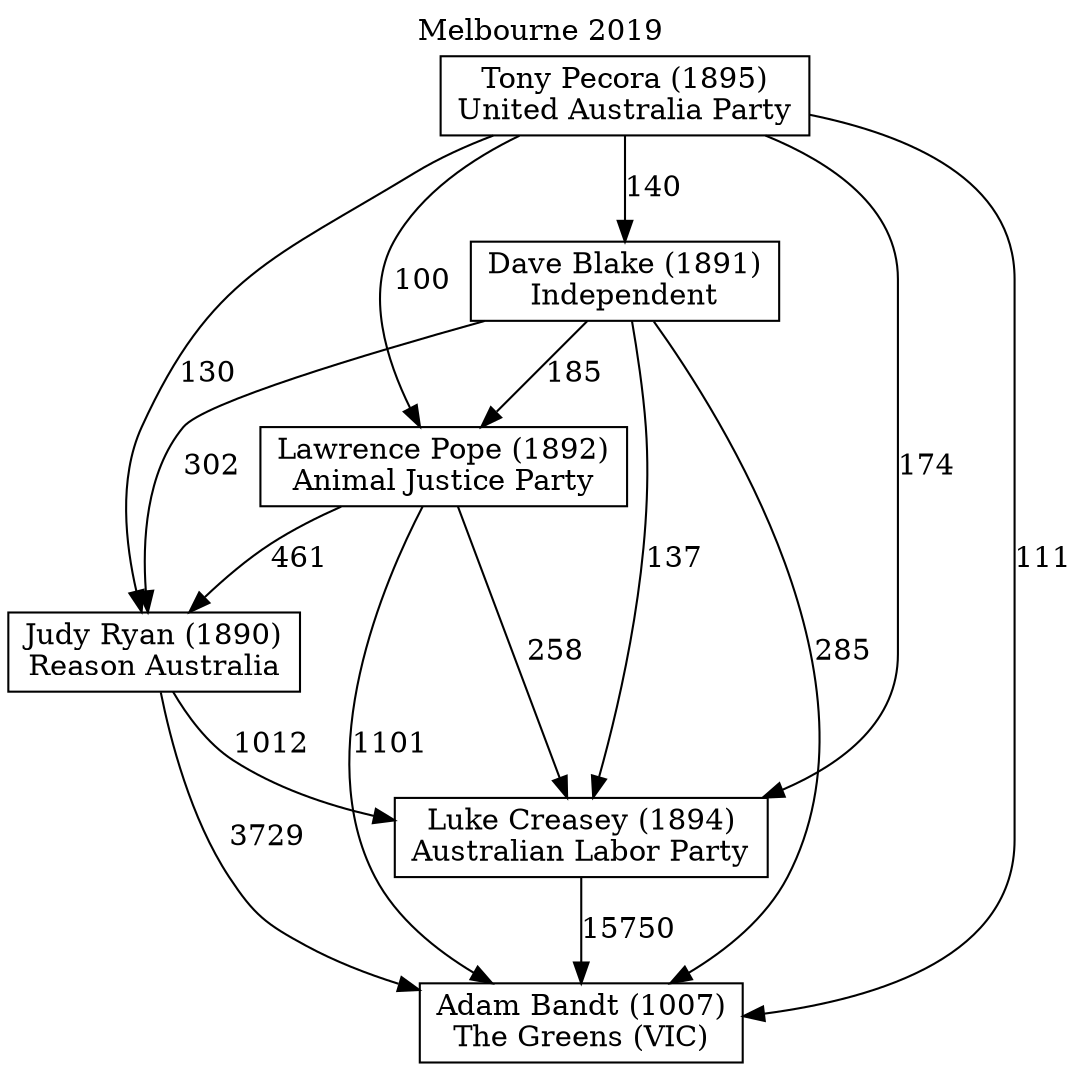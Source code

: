 // House preference flow
digraph "Adam Bandt (1007)_Melbourne_2019" {
	graph [label="Melbourne 2019" labelloc=t mclimit=10]
	node [shape=box]
	"Adam Bandt (1007)" [label="Adam Bandt (1007)
The Greens (VIC)"]
	"Dave Blake (1891)" [label="Dave Blake (1891)
Independent"]
	"Judy Ryan (1890)" [label="Judy Ryan (1890)
Reason Australia"]
	"Lawrence Pope (1892)" [label="Lawrence Pope (1892)
Animal Justice Party"]
	"Luke Creasey (1894)" [label="Luke Creasey (1894)
Australian Labor Party"]
	"Tony Pecora (1895)" [label="Tony Pecora (1895)
United Australia Party"]
	"Dave Blake (1891)" -> "Adam Bandt (1007)" [label=285]
	"Dave Blake (1891)" -> "Judy Ryan (1890)" [label=302]
	"Dave Blake (1891)" -> "Lawrence Pope (1892)" [label=185]
	"Dave Blake (1891)" -> "Luke Creasey (1894)" [label=137]
	"Judy Ryan (1890)" -> "Adam Bandt (1007)" [label=3729]
	"Judy Ryan (1890)" -> "Luke Creasey (1894)" [label=1012]
	"Lawrence Pope (1892)" -> "Adam Bandt (1007)" [label=1101]
	"Lawrence Pope (1892)" -> "Judy Ryan (1890)" [label=461]
	"Lawrence Pope (1892)" -> "Luke Creasey (1894)" [label=258]
	"Luke Creasey (1894)" -> "Adam Bandt (1007)" [label=15750]
	"Tony Pecora (1895)" -> "Adam Bandt (1007)" [label=111]
	"Tony Pecora (1895)" -> "Dave Blake (1891)" [label=140]
	"Tony Pecora (1895)" -> "Judy Ryan (1890)" [label=130]
	"Tony Pecora (1895)" -> "Lawrence Pope (1892)" [label=100]
	"Tony Pecora (1895)" -> "Luke Creasey (1894)" [label=174]
}
